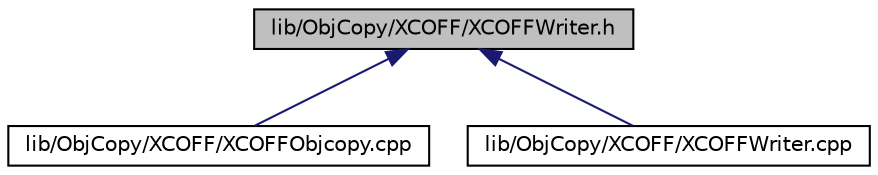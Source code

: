 digraph "lib/ObjCopy/XCOFF/XCOFFWriter.h"
{
 // LATEX_PDF_SIZE
  bgcolor="transparent";
  edge [fontname="Helvetica",fontsize="10",labelfontname="Helvetica",labelfontsize="10"];
  node [fontname="Helvetica",fontsize="10",shape=record];
  Node1 [label="lib/ObjCopy/XCOFF/XCOFFWriter.h",height=0.2,width=0.4,color="black", fillcolor="grey75", style="filled", fontcolor="black",tooltip=" "];
  Node1 -> Node2 [dir="back",color="midnightblue",fontsize="10",style="solid",fontname="Helvetica"];
  Node2 [label="lib/ObjCopy/XCOFF/XCOFFObjcopy.cpp",height=0.2,width=0.4,color="black",URL="$XCOFFObjcopy_8cpp.html",tooltip=" "];
  Node1 -> Node3 [dir="back",color="midnightblue",fontsize="10",style="solid",fontname="Helvetica"];
  Node3 [label="lib/ObjCopy/XCOFF/XCOFFWriter.cpp",height=0.2,width=0.4,color="black",URL="$XCOFFWriter_8cpp.html",tooltip=" "];
}
